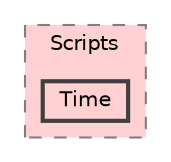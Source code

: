 digraph "C:/Users/PC/Documents/GitHub/Witch-Pack/WitchPack/Assets/Scripts/Time"
{
 // LATEX_PDF_SIZE
  bgcolor="transparent";
  edge [fontname=Helvetica,fontsize=10,labelfontname=Helvetica,labelfontsize=10];
  node [fontname=Helvetica,fontsize=10,shape=box,height=0.2,width=0.4];
  compound=true
  subgraph clusterdir_9ac8f34010cad31c2f4e44a4a44f5a85 {
    graph [ bgcolor="#ffd1d2", pencolor="grey50", label="Scripts", fontname=Helvetica,fontsize=10 style="filled,dashed", URL="dir_9ac8f34010cad31c2f4e44a4a44f5a85.html",tooltip=""]
  dir_8a44fb616281b5da9171fd74db1e19c0 [label="Time", fillcolor="#ffd1d2", color="grey25", style="filled,bold", URL="dir_8a44fb616281b5da9171fd74db1e19c0.html",tooltip=""];
  }
}
